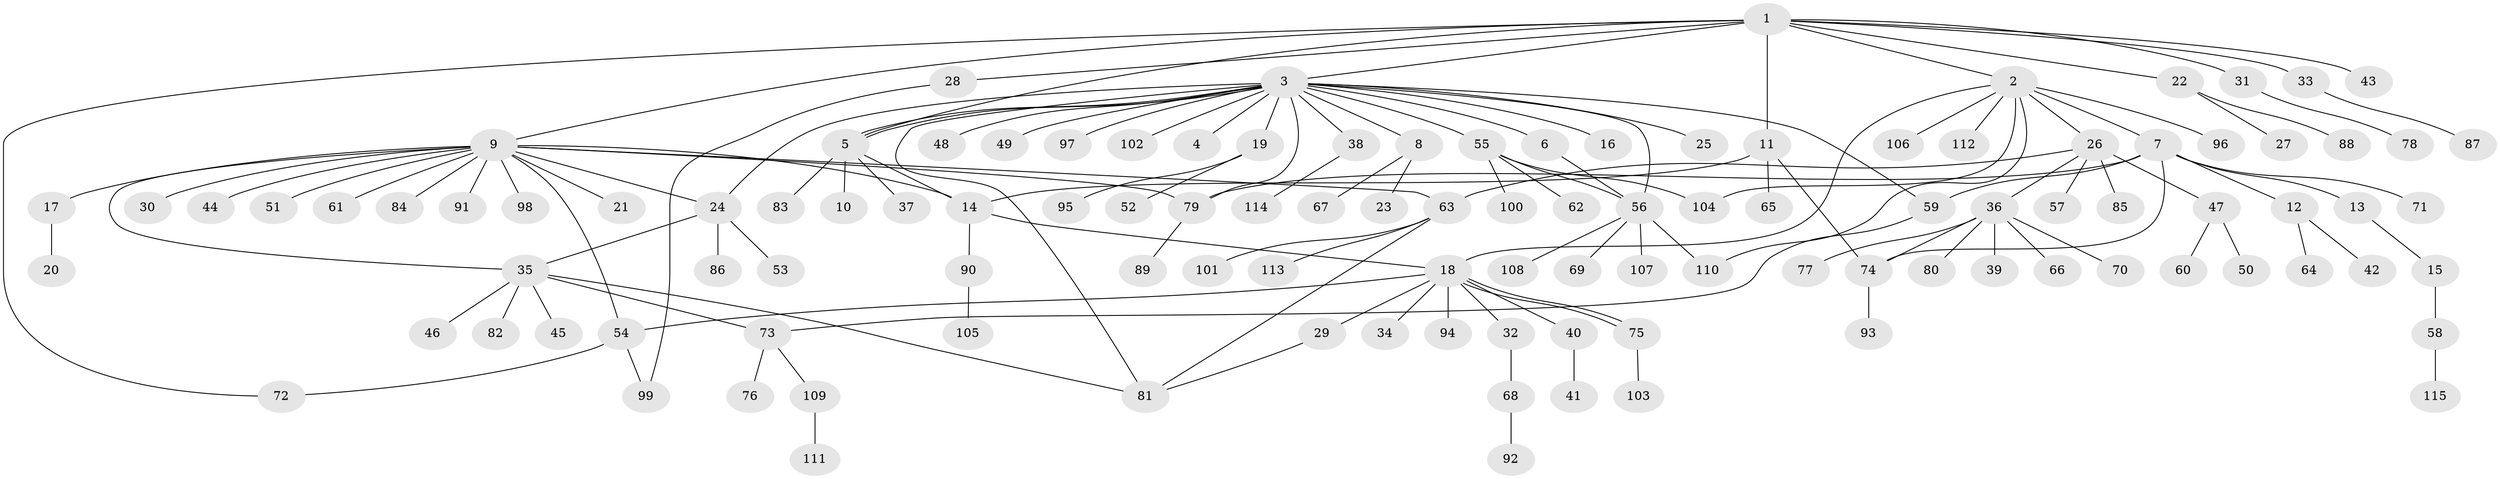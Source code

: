 // Generated by graph-tools (version 1.1) at 2025/11/02/27/25 16:11:10]
// undirected, 115 vertices, 139 edges
graph export_dot {
graph [start="1"]
  node [color=gray90,style=filled];
  1;
  2;
  3;
  4;
  5;
  6;
  7;
  8;
  9;
  10;
  11;
  12;
  13;
  14;
  15;
  16;
  17;
  18;
  19;
  20;
  21;
  22;
  23;
  24;
  25;
  26;
  27;
  28;
  29;
  30;
  31;
  32;
  33;
  34;
  35;
  36;
  37;
  38;
  39;
  40;
  41;
  42;
  43;
  44;
  45;
  46;
  47;
  48;
  49;
  50;
  51;
  52;
  53;
  54;
  55;
  56;
  57;
  58;
  59;
  60;
  61;
  62;
  63;
  64;
  65;
  66;
  67;
  68;
  69;
  70;
  71;
  72;
  73;
  74;
  75;
  76;
  77;
  78;
  79;
  80;
  81;
  82;
  83;
  84;
  85;
  86;
  87;
  88;
  89;
  90;
  91;
  92;
  93;
  94;
  95;
  96;
  97;
  98;
  99;
  100;
  101;
  102;
  103;
  104;
  105;
  106;
  107;
  108;
  109;
  110;
  111;
  112;
  113;
  114;
  115;
  1 -- 2;
  1 -- 3;
  1 -- 5;
  1 -- 9;
  1 -- 11;
  1 -- 22;
  1 -- 28;
  1 -- 31;
  1 -- 33;
  1 -- 43;
  1 -- 72;
  2 -- 7;
  2 -- 18;
  2 -- 26;
  2 -- 96;
  2 -- 104;
  2 -- 106;
  2 -- 110;
  2 -- 112;
  3 -- 4;
  3 -- 5;
  3 -- 5;
  3 -- 6;
  3 -- 8;
  3 -- 16;
  3 -- 19;
  3 -- 24;
  3 -- 25;
  3 -- 38;
  3 -- 48;
  3 -- 49;
  3 -- 55;
  3 -- 56;
  3 -- 59;
  3 -- 79;
  3 -- 81;
  3 -- 97;
  3 -- 102;
  5 -- 10;
  5 -- 14;
  5 -- 37;
  5 -- 83;
  6 -- 56;
  7 -- 12;
  7 -- 13;
  7 -- 59;
  7 -- 71;
  7 -- 74;
  7 -- 79;
  8 -- 23;
  8 -- 67;
  9 -- 14;
  9 -- 17;
  9 -- 21;
  9 -- 24;
  9 -- 30;
  9 -- 35;
  9 -- 44;
  9 -- 51;
  9 -- 54;
  9 -- 61;
  9 -- 63;
  9 -- 79;
  9 -- 84;
  9 -- 91;
  9 -- 98;
  11 -- 14;
  11 -- 65;
  11 -- 74;
  12 -- 42;
  12 -- 64;
  13 -- 15;
  14 -- 18;
  14 -- 90;
  15 -- 58;
  17 -- 20;
  18 -- 29;
  18 -- 32;
  18 -- 34;
  18 -- 40;
  18 -- 54;
  18 -- 75;
  18 -- 75;
  18 -- 94;
  19 -- 52;
  19 -- 95;
  22 -- 27;
  22 -- 88;
  24 -- 35;
  24 -- 53;
  24 -- 86;
  26 -- 36;
  26 -- 47;
  26 -- 57;
  26 -- 63;
  26 -- 85;
  28 -- 99;
  29 -- 81;
  31 -- 78;
  32 -- 68;
  33 -- 87;
  35 -- 45;
  35 -- 46;
  35 -- 73;
  35 -- 81;
  35 -- 82;
  36 -- 39;
  36 -- 66;
  36 -- 70;
  36 -- 74;
  36 -- 77;
  36 -- 80;
  38 -- 114;
  40 -- 41;
  47 -- 50;
  47 -- 60;
  54 -- 72;
  54 -- 99;
  55 -- 56;
  55 -- 62;
  55 -- 100;
  55 -- 104;
  56 -- 69;
  56 -- 107;
  56 -- 108;
  56 -- 110;
  58 -- 115;
  59 -- 73;
  63 -- 81;
  63 -- 101;
  63 -- 113;
  68 -- 92;
  73 -- 76;
  73 -- 109;
  74 -- 93;
  75 -- 103;
  79 -- 89;
  90 -- 105;
  109 -- 111;
}
